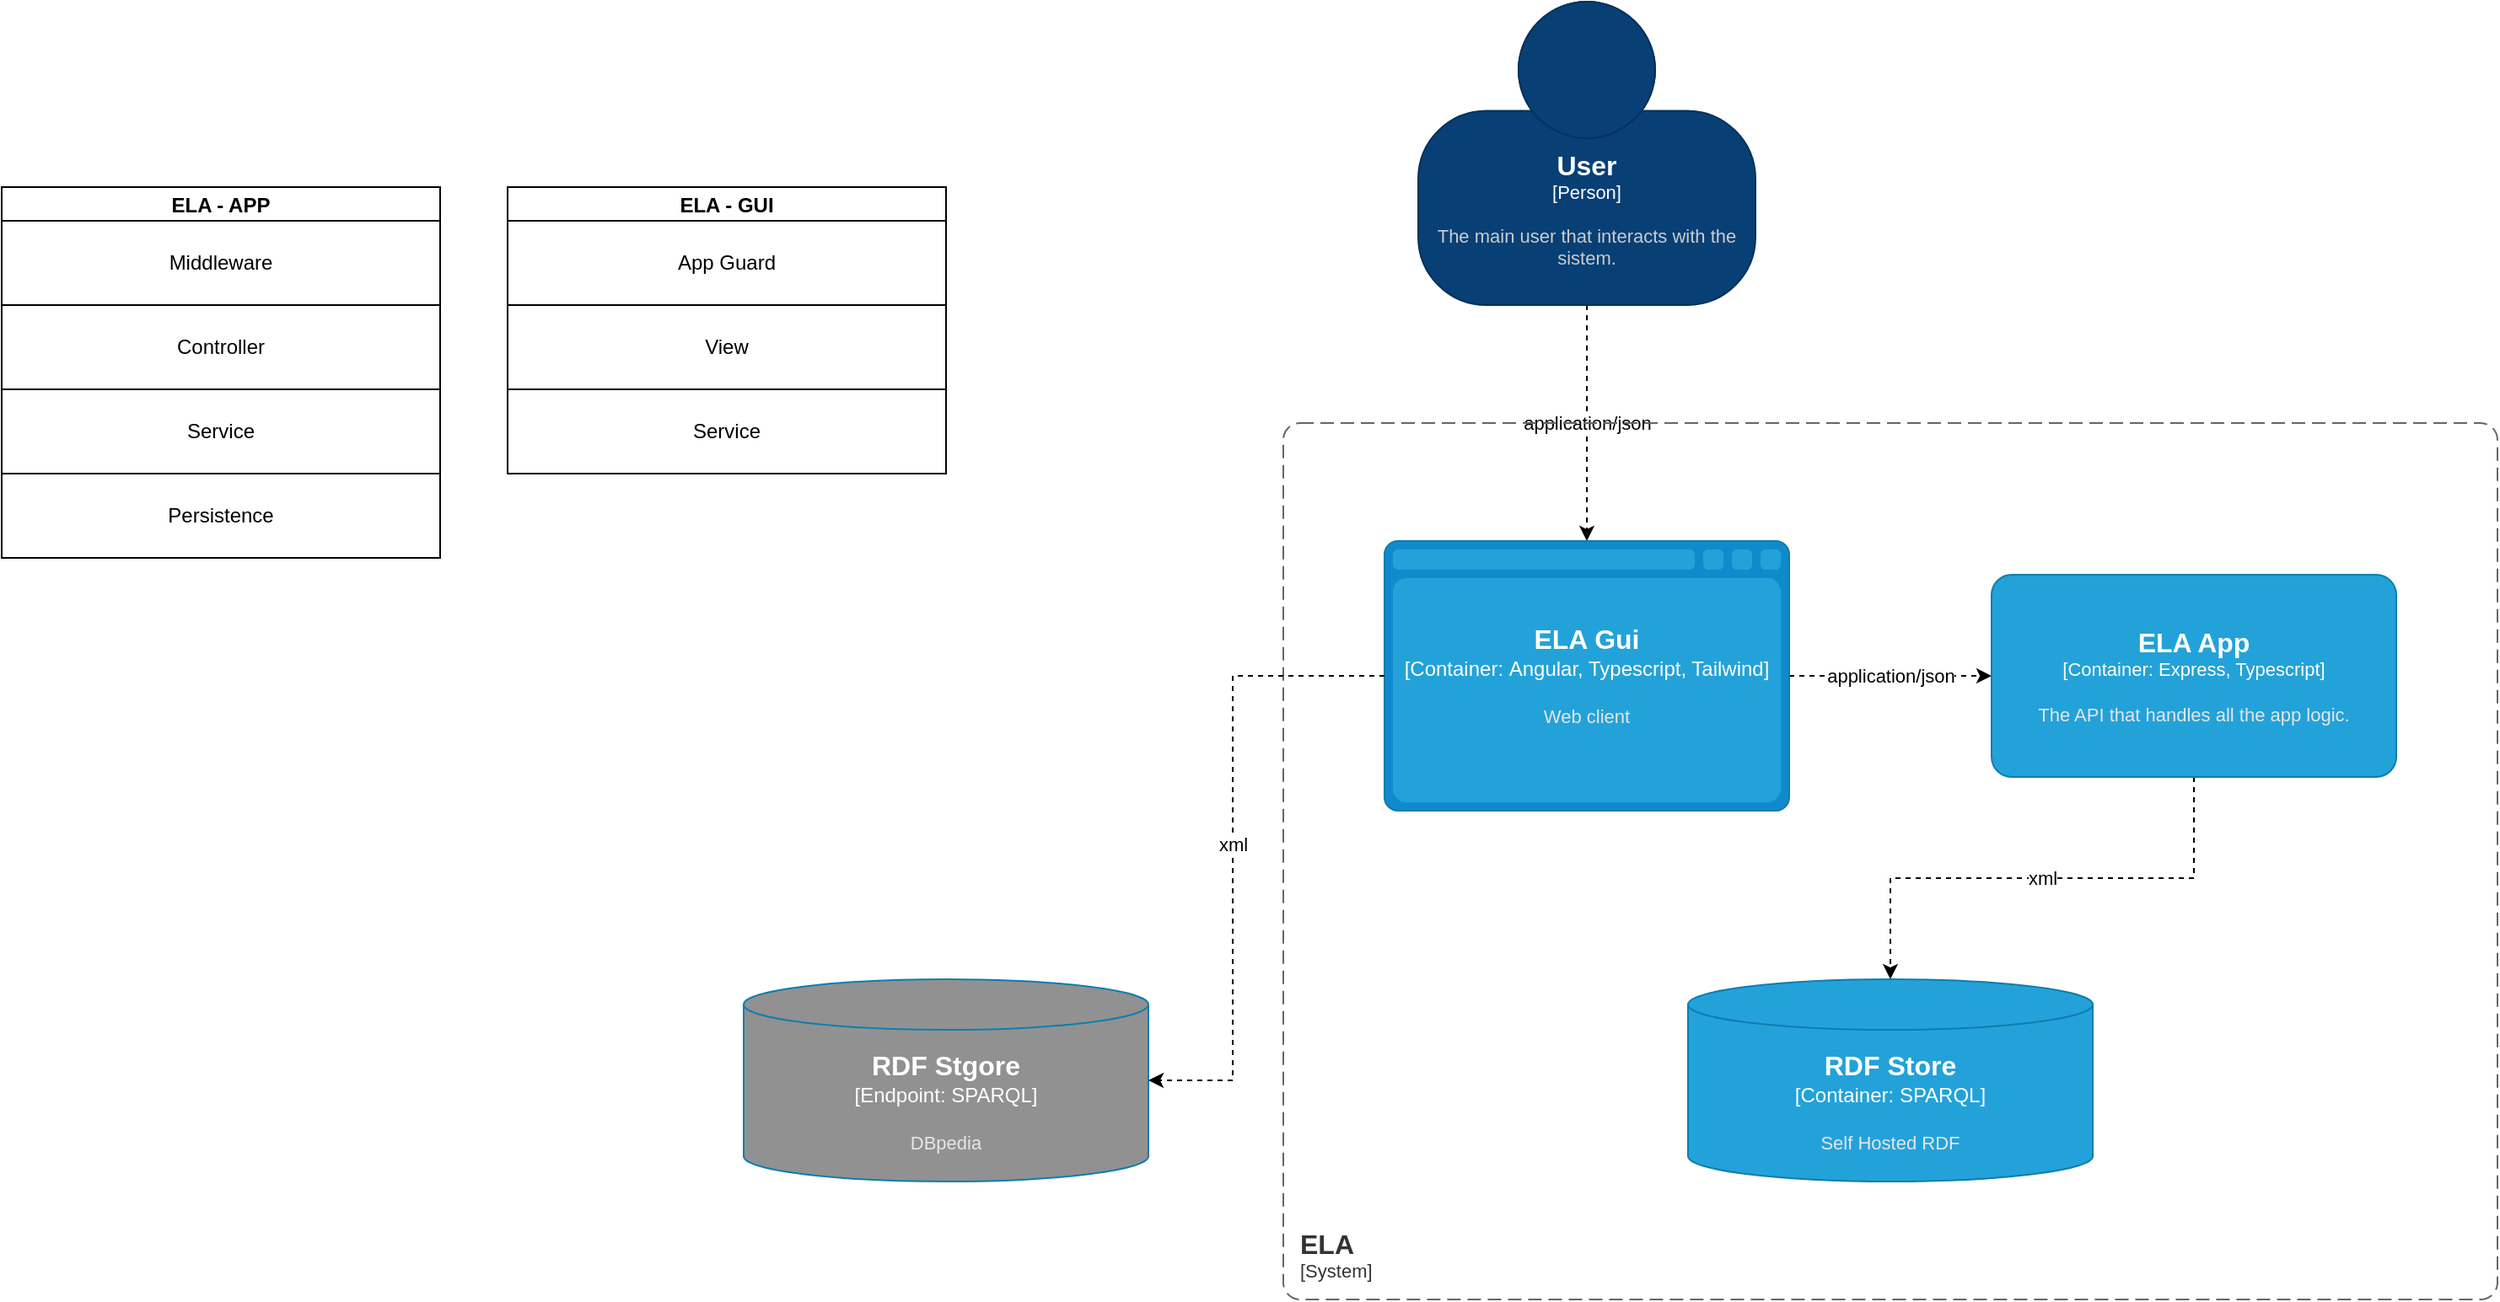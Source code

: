 <mxfile version="22.1.4" type="device">
  <diagram name="Page-1" id="YNQ6tP-EAKR2-IyQGczA">
    <mxGraphModel dx="1509" dy="813" grid="1" gridSize="10" guides="1" tooltips="1" connect="1" arrows="1" fold="1" page="1" pageScale="1" pageWidth="850" pageHeight="1100" math="0" shadow="0">
      <root>
        <mxCell id="0" />
        <mxCell id="1" parent="0" />
        <mxCell id="8j3TCWzcUJI2_n5uTD1_-8" value="&lt;p style=&quot;margin:0px;margin-top:4px;text-align:center;&quot;&gt;&lt;b&gt;ELA - APP&lt;/b&gt;&lt;/p&gt;&lt;hr size=&quot;1&quot;&gt;&lt;p style=&quot;margin:0px;margin-left:4px;&quot;&gt;&lt;br&gt;&lt;/p&gt;" style="verticalAlign=top;align=left;overflow=fill;fontSize=12;fontFamily=Helvetica;html=1;whiteSpace=wrap;" parent="1" vertex="1">
          <mxGeometry x="290" y="210" width="260" height="220" as="geometry" />
        </mxCell>
        <mxCell id="8j3TCWzcUJI2_n5uTD1_-9" value="Middleware" style="html=1;whiteSpace=wrap;" parent="1" vertex="1">
          <mxGeometry x="290" y="230" width="260" height="50" as="geometry" />
        </mxCell>
        <mxCell id="8j3TCWzcUJI2_n5uTD1_-10" value="Controller" style="html=1;whiteSpace=wrap;" parent="1" vertex="1">
          <mxGeometry x="290" y="280" width="260" height="50" as="geometry" />
        </mxCell>
        <mxCell id="8j3TCWzcUJI2_n5uTD1_-11" value="Service" style="html=1;whiteSpace=wrap;" parent="1" vertex="1">
          <mxGeometry x="290" y="330" width="260" height="50" as="geometry" />
        </mxCell>
        <mxCell id="8j3TCWzcUJI2_n5uTD1_-12" value="Persistence" style="html=1;whiteSpace=wrap;" parent="1" vertex="1">
          <mxGeometry x="290" y="380" width="260" height="50" as="geometry" />
        </mxCell>
        <mxCell id="8j3TCWzcUJI2_n5uTD1_-13" value="&lt;p style=&quot;margin:0px;margin-top:4px;text-align:center;&quot;&gt;&lt;b&gt;ELA - GUI&lt;/b&gt;&lt;/p&gt;&lt;hr size=&quot;1&quot;&gt;&lt;p style=&quot;margin:0px;margin-left:4px;&quot;&gt;&lt;br&gt;&lt;/p&gt;" style="verticalAlign=top;align=left;overflow=fill;fontSize=12;fontFamily=Helvetica;html=1;whiteSpace=wrap;" parent="1" vertex="1">
          <mxGeometry x="590" y="210" width="260" height="170" as="geometry" />
        </mxCell>
        <mxCell id="8j3TCWzcUJI2_n5uTD1_-14" value="App Guard" style="html=1;whiteSpace=wrap;" parent="1" vertex="1">
          <mxGeometry x="590" y="230" width="260" height="50" as="geometry" />
        </mxCell>
        <mxCell id="8j3TCWzcUJI2_n5uTD1_-15" value="View" style="html=1;whiteSpace=wrap;" parent="1" vertex="1">
          <mxGeometry x="590" y="280" width="260" height="50" as="geometry" />
        </mxCell>
        <mxCell id="8j3TCWzcUJI2_n5uTD1_-16" value="Service" style="html=1;whiteSpace=wrap;" parent="1" vertex="1">
          <mxGeometry x="590" y="330" width="260" height="50" as="geometry" />
        </mxCell>
        <mxCell id="8j3TCWzcUJI2_n5uTD1_-33" value="application/json" style="edgeStyle=orthogonalEdgeStyle;rounded=0;orthogonalLoop=1;jettySize=auto;html=1;entryX=0.5;entryY=0;entryDx=0;entryDy=0;entryPerimeter=0;dashed=1;" parent="1" source="8j3TCWzcUJI2_n5uTD1_-34" target="8j3TCWzcUJI2_n5uTD1_-37" edge="1">
          <mxGeometry relative="1" as="geometry" />
        </mxCell>
        <object placeholders="1" c4Name="User" c4Type="Person" c4Description="The main user that interacts with the sistem." label="&lt;font style=&quot;font-size: 16px&quot;&gt;&lt;b&gt;%c4Name%&lt;/b&gt;&lt;/font&gt;&lt;div&gt;[%c4Type%]&lt;/div&gt;&lt;br&gt;&lt;div&gt;&lt;font style=&quot;font-size: 11px&quot;&gt;&lt;font color=&quot;#cccccc&quot;&gt;%c4Description%&lt;/font&gt;&lt;/div&gt;" id="8j3TCWzcUJI2_n5uTD1_-34">
          <mxCell style="html=1;fontSize=11;dashed=0;whiteSpace=wrap;fillColor=#083F75;strokeColor=#06315C;fontColor=#ffffff;shape=mxgraph.c4.person2;align=center;metaEdit=1;points=[[0.5,0,0],[1,0.5,0],[1,0.75,0],[0.75,1,0],[0.5,1,0],[0.25,1,0],[0,0.75,0],[0,0.5,0]];resizable=0;" parent="1" vertex="1">
            <mxGeometry x="1130" y="100" width="200" height="180" as="geometry" />
          </mxCell>
        </object>
        <object placeholders="1" c4Name="ELA" c4Type="ContainerScopeBoundary" c4Application="System" label="&lt;font style=&quot;font-size: 16px&quot;&gt;&lt;b&gt;&lt;div style=&quot;text-align: left&quot;&gt;%c4Name%&lt;/div&gt;&lt;/b&gt;&lt;/font&gt;&lt;div style=&quot;text-align: left&quot;&gt;[%c4Application%]&lt;/div&gt;" id="8j3TCWzcUJI2_n5uTD1_-35">
          <mxCell style="rounded=1;fontSize=11;whiteSpace=wrap;html=1;dashed=1;arcSize=20;fillColor=none;strokeColor=#666666;fontColor=#333333;labelBackgroundColor=none;align=left;verticalAlign=bottom;labelBorderColor=none;spacingTop=0;spacing=10;dashPattern=8 4;metaEdit=1;rotatable=0;perimeter=rectanglePerimeter;noLabel=0;labelPadding=0;allowArrows=0;connectable=0;expand=0;recursiveResize=0;editable=1;pointerEvents=0;absoluteArcSize=1;points=[[0.25,0,0],[0.5,0,0],[0.75,0,0],[1,0.25,0],[1,0.5,0],[1,0.75,0],[0.75,1,0],[0.5,1,0],[0.25,1,0],[0,0.75,0],[0,0.5,0],[0,0.25,0]];" parent="1" vertex="1">
            <mxGeometry x="1050" y="350" width="720" height="520" as="geometry" />
          </mxCell>
        </object>
        <mxCell id="8j3TCWzcUJI2_n5uTD1_-36" value="application/json" style="edgeStyle=orthogonalEdgeStyle;rounded=0;orthogonalLoop=1;jettySize=auto;html=1;dashed=1;" parent="1" source="8j3TCWzcUJI2_n5uTD1_-37" target="8j3TCWzcUJI2_n5uTD1_-39" edge="1">
          <mxGeometry relative="1" as="geometry" />
        </mxCell>
        <object placeholders="1" c4Type="ELA Gui" c4Container="Container" c4Technology="Angular, Typescript, Tailwind" c4Description="Web client" label="&lt;font style=&quot;font-size: 16px&quot;&gt;&lt;b&gt;%c4Type%&lt;/b&gt;&lt;/font&gt;&lt;div&gt;[%c4Container%:&amp;nbsp;%c4Technology%]&lt;/div&gt;&lt;br&gt;&lt;div&gt;&lt;font style=&quot;font-size: 11px&quot;&gt;&lt;font color=&quot;#E6E6E6&quot;&gt;%c4Description%&lt;/font&gt;&lt;/div&gt;" id="8j3TCWzcUJI2_n5uTD1_-37">
          <mxCell style="shape=mxgraph.c4.webBrowserContainer2;whiteSpace=wrap;html=1;boundedLbl=1;rounded=0;labelBackgroundColor=none;strokeColor=#118ACD;fillColor=#23A2D9;strokeColor=#118ACD;strokeColor2=#0E7DAD;fontSize=12;fontColor=#ffffff;align=center;metaEdit=1;points=[[0.5,0,0],[1,0.25,0],[1,0.5,0],[1,0.75,0],[0.5,1,0],[0,0.75,0],[0,0.5,0],[0,0.25,0]];resizable=0;" parent="1" vertex="1">
            <mxGeometry x="1110" y="420" width="240" height="160" as="geometry" />
          </mxCell>
        </object>
        <mxCell id="8j3TCWzcUJI2_n5uTD1_-38" value="xml" style="edgeStyle=orthogonalEdgeStyle;rounded=0;orthogonalLoop=1;jettySize=auto;html=1;entryX=0.5;entryY=0;entryDx=0;entryDy=0;entryPerimeter=0;dashed=1;" parent="1" source="8j3TCWzcUJI2_n5uTD1_-39" target="8j3TCWzcUJI2_n5uTD1_-40" edge="1">
          <mxGeometry relative="1" as="geometry" />
        </mxCell>
        <object placeholders="1" c4Name="ELA App" c4Type="Container" c4Technology="Express, Typescript" c4Description="The API that handles all the app logic." label="&lt;font style=&quot;font-size: 16px&quot;&gt;&lt;b&gt;%c4Name%&lt;/b&gt;&lt;/font&gt;&lt;div&gt;[%c4Type%: %c4Technology%]&lt;/div&gt;&lt;br&gt;&lt;div&gt;&lt;font style=&quot;font-size: 11px&quot;&gt;&lt;font color=&quot;#E6E6E6&quot;&gt;%c4Description%&lt;/font&gt;&lt;/div&gt;" id="8j3TCWzcUJI2_n5uTD1_-39">
          <mxCell style="rounded=1;whiteSpace=wrap;html=1;fontSize=11;labelBackgroundColor=none;fillColor=#23A2D9;fontColor=#ffffff;align=center;arcSize=10;strokeColor=#0E7DAD;metaEdit=1;resizable=0;points=[[0.25,0,0],[0.5,0,0],[0.75,0,0],[1,0.25,0],[1,0.5,0],[1,0.75,0],[0.75,1,0],[0.5,1,0],[0.25,1,0],[0,0.75,0],[0,0.5,0],[0,0.25,0]];" parent="1" vertex="1">
            <mxGeometry x="1470" y="440" width="240" height="120" as="geometry" />
          </mxCell>
        </object>
        <object placeholders="1" c4Type="RDF Store" c4Container="Container" c4Technology="SPARQL" c4Description="Self Hosted RDF" label="&lt;font style=&quot;font-size: 16px&quot;&gt;&lt;b&gt;%c4Type%&lt;/b&gt;&lt;/font&gt;&lt;div&gt;[%c4Container%:&amp;nbsp;%c4Technology%]&lt;/div&gt;&lt;br&gt;&lt;div&gt;&lt;font style=&quot;font-size: 11px&quot;&gt;&lt;font color=&quot;#E6E6E6&quot;&gt;%c4Description%&lt;/font&gt;&lt;/div&gt;" id="8j3TCWzcUJI2_n5uTD1_-40">
          <mxCell style="shape=cylinder3;size=15;whiteSpace=wrap;html=1;boundedLbl=1;rounded=0;labelBackgroundColor=none;fillColor=#23A2D9;fontSize=12;fontColor=#ffffff;align=center;strokeColor=#0E7DAD;metaEdit=1;points=[[0.5,0,0],[1,0.25,0],[1,0.5,0],[1,0.75,0],[0.5,1,0],[0,0.75,0],[0,0.5,0],[0,0.25,0]];resizable=0;" parent="1" vertex="1">
            <mxGeometry x="1290" y="680" width="240" height="120" as="geometry" />
          </mxCell>
        </object>
        <object placeholders="1" c4Type="RDF Stgore" c4Container="Endpoint" c4Technology="SPARQL" c4Description="DBpedia" label="&lt;font style=&quot;font-size: 16px&quot;&gt;&lt;b&gt;%c4Type%&lt;/b&gt;&lt;/font&gt;&lt;div&gt;[%c4Container%:&amp;nbsp;%c4Technology%]&lt;/div&gt;&lt;br&gt;&lt;div&gt;&lt;font style=&quot;font-size: 11px&quot;&gt;&lt;font color=&quot;#E6E6E6&quot;&gt;%c4Description%&lt;/font&gt;&lt;/div&gt;" id="8j3TCWzcUJI2_n5uTD1_-41">
          <mxCell style="shape=cylinder3;size=15;whiteSpace=wrap;html=1;boundedLbl=1;rounded=0;labelBackgroundColor=none;fillColor=#919191;fontSize=12;fontColor=#ffffff;align=center;strokeColor=#0E7DAD;metaEdit=1;points=[[0.5,0,0],[1,0.25,0],[1,0.5,0],[1,0.75,0],[0.5,1,0],[0,0.75,0],[0,0.5,0],[0,0.25,0]];resizable=0;" parent="1" vertex="1">
            <mxGeometry x="730" y="680" width="240" height="120" as="geometry" />
          </mxCell>
        </object>
        <mxCell id="8j3TCWzcUJI2_n5uTD1_-42" value="xml" style="edgeStyle=orthogonalEdgeStyle;rounded=0;orthogonalLoop=1;jettySize=auto;html=1;dashed=1;exitX=0;exitY=0.5;exitDx=0;exitDy=0;exitPerimeter=0;" parent="1" source="8j3TCWzcUJI2_n5uTD1_-37" target="8j3TCWzcUJI2_n5uTD1_-41" edge="1">
          <mxGeometry relative="1" as="geometry">
            <Array as="points">
              <mxPoint x="1020" y="500" />
              <mxPoint x="1020" y="740" />
            </Array>
          </mxGeometry>
        </mxCell>
      </root>
    </mxGraphModel>
  </diagram>
</mxfile>
